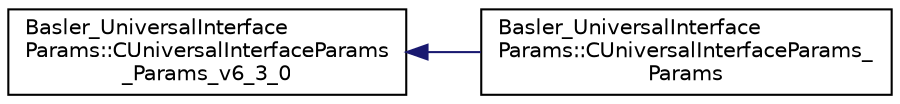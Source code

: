 digraph "Graphical Class Hierarchy"
{
  edge [fontname="Helvetica",fontsize="10",labelfontname="Helvetica",labelfontsize="10"];
  node [fontname="Helvetica",fontsize="10",shape=record];
  rankdir="LR";
  Node1 [label="Basler_UniversalInterface\lParams::CUniversalInterfaceParams\l_Params_v6_3_0",height=0.2,width=0.4,color="black", fillcolor="white", style="filled",URL="$class_basler___universal_interface_params_1_1_c_universal_interface_params___params__v6__3__0.html",tooltip="A parameter class containing all parameters as members that are available for pylon interfaces..."];
  Node1 -> Node2 [dir="back",color="midnightblue",fontsize="10",style="solid",fontname="Helvetica"];
  Node2 [label="Basler_UniversalInterface\lParams::CUniversalInterfaceParams_\lParams",height=0.2,width=0.4,color="black", fillcolor="white", style="filled",URL="$class_basler___universal_interface_params_1_1_c_universal_interface_params___params.html",tooltip="A parameter class containing all parameters as members that are available for pylon interfaces..."];
}
